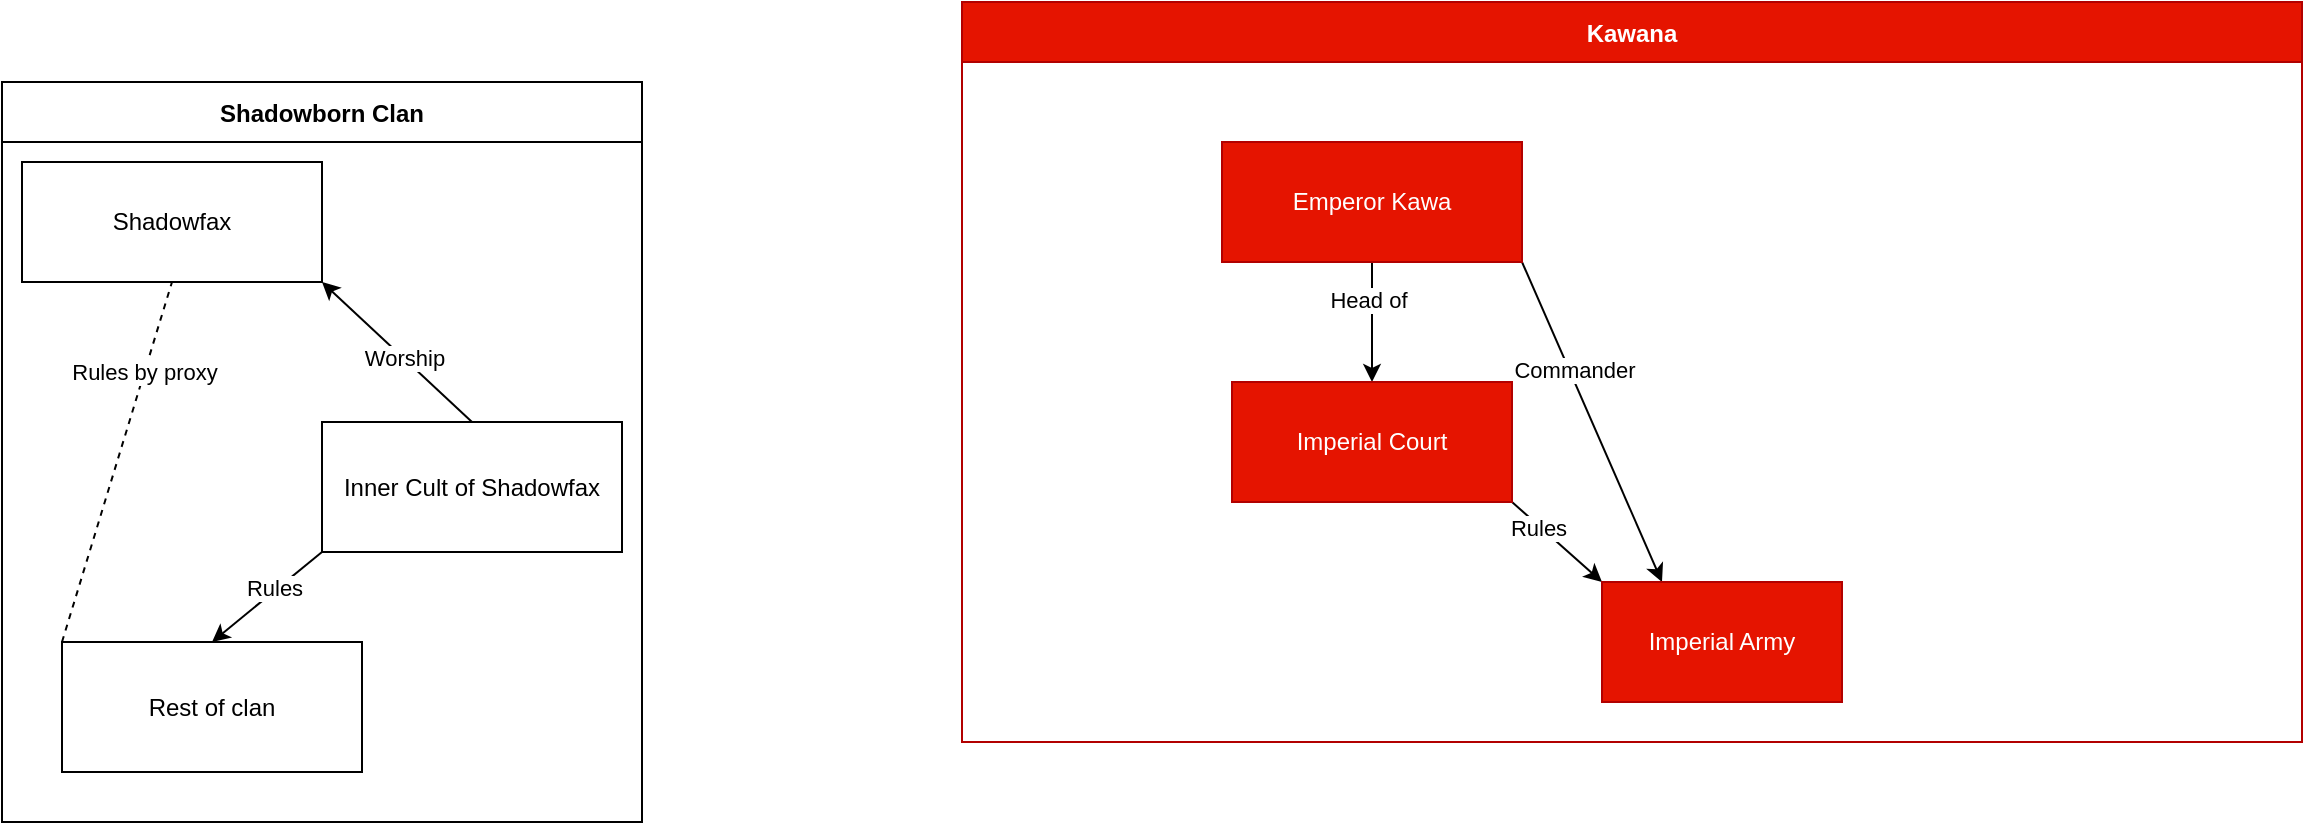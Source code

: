 <mxfile version="14.6.1" type="github">
  <diagram id="L2KV69UeRki9wGJh6bsO" name="Page-1">
    <mxGraphModel dx="2031" dy="2190" grid="1" gridSize="10" guides="1" tooltips="1" connect="1" arrows="1" fold="1" page="1" pageScale="1" pageWidth="850" pageHeight="1100" math="0" shadow="0">
      <root>
        <mxCell id="0" />
        <mxCell id="1" parent="0" />
        <mxCell id="I4JmA666LSuU2cgL28gJ-15" value="Shadowborn Clan" style="swimlane;startSize=30;" vertex="1" parent="1">
          <mxGeometry x="70" y="-30" width="320" height="370" as="geometry" />
        </mxCell>
        <mxCell id="I4JmA666LSuU2cgL28gJ-20" value="Shadowfax" style="whiteSpace=wrap;html=1;" vertex="1" parent="I4JmA666LSuU2cgL28gJ-15">
          <mxGeometry x="10" y="40" width="150" height="60" as="geometry" />
        </mxCell>
        <mxCell id="I4JmA666LSuU2cgL28gJ-29" value="" style="endArrow=classic;html=1;exitX=0.5;exitY=0;exitDx=0;exitDy=0;entryX=1;entryY=1;entryDx=0;entryDy=0;" edge="1" parent="I4JmA666LSuU2cgL28gJ-15" source="I4JmA666LSuU2cgL28gJ-16" target="I4JmA666LSuU2cgL28gJ-20">
          <mxGeometry relative="1" as="geometry">
            <mxPoint x="270" y="290" as="sourcePoint" />
            <mxPoint x="200" y="150" as="targetPoint" />
          </mxGeometry>
        </mxCell>
        <mxCell id="I4JmA666LSuU2cgL28gJ-31" value="Worship" style="edgeLabel;html=1;align=center;verticalAlign=middle;resizable=0;points=[];" vertex="1" connectable="0" parent="I4JmA666LSuU2cgL28gJ-29">
          <mxGeometry x="-0.077" relative="1" as="geometry">
            <mxPoint as="offset" />
          </mxGeometry>
        </mxCell>
        <mxCell id="I4JmA666LSuU2cgL28gJ-17" value="Rest of clan" style="rounded=0;whiteSpace=wrap;html=1;" vertex="1" parent="I4JmA666LSuU2cgL28gJ-15">
          <mxGeometry x="30" y="280" width="150" height="65" as="geometry" />
        </mxCell>
        <mxCell id="I4JmA666LSuU2cgL28gJ-32" style="rounded=0;orthogonalLoop=1;jettySize=auto;html=1;exitX=0;exitY=1;exitDx=0;exitDy=0;entryX=0.5;entryY=0;entryDx=0;entryDy=0;" edge="1" parent="I4JmA666LSuU2cgL28gJ-15" source="I4JmA666LSuU2cgL28gJ-16" target="I4JmA666LSuU2cgL28gJ-17">
          <mxGeometry relative="1" as="geometry" />
        </mxCell>
        <mxCell id="I4JmA666LSuU2cgL28gJ-33" value="Rules" style="edgeLabel;html=1;align=center;verticalAlign=middle;resizable=0;points=[];" vertex="1" connectable="0" parent="I4JmA666LSuU2cgL28gJ-32">
          <mxGeometry x="-0.15" y="-1" relative="1" as="geometry">
            <mxPoint as="offset" />
          </mxGeometry>
        </mxCell>
        <mxCell id="I4JmA666LSuU2cgL28gJ-16" value="Inner Cult of Shadowfax" style="whiteSpace=wrap;html=1;" vertex="1" parent="I4JmA666LSuU2cgL28gJ-15">
          <mxGeometry x="160" y="170" width="150" height="65" as="geometry" />
        </mxCell>
        <mxCell id="I4JmA666LSuU2cgL28gJ-34" value="" style="endArrow=none;dashed=1;html=1;exitX=0;exitY=0;exitDx=0;exitDy=0;entryX=0.5;entryY=1;entryDx=0;entryDy=0;" edge="1" parent="I4JmA666LSuU2cgL28gJ-15" source="I4JmA666LSuU2cgL28gJ-17" target="I4JmA666LSuU2cgL28gJ-20">
          <mxGeometry width="50" height="50" relative="1" as="geometry">
            <mxPoint x="140" y="240" as="sourcePoint" />
            <mxPoint x="190" y="190" as="targetPoint" />
          </mxGeometry>
        </mxCell>
        <mxCell id="I4JmA666LSuU2cgL28gJ-35" value="Rules by proxy" style="edgeLabel;html=1;align=center;verticalAlign=middle;resizable=0;points=[];" vertex="1" connectable="0" parent="I4JmA666LSuU2cgL28gJ-34">
          <mxGeometry x="0.502" y="1" relative="1" as="geometry">
            <mxPoint as="offset" />
          </mxGeometry>
        </mxCell>
        <mxCell id="I4JmA666LSuU2cgL28gJ-23" value="Kawana" style="swimlane;fillColor=#e51400;strokeColor=#B20000;fontColor=#ffffff;startSize=30;" vertex="1" parent="1">
          <mxGeometry x="550" y="-70" width="670" height="370" as="geometry" />
        </mxCell>
        <mxCell id="I4JmA666LSuU2cgL28gJ-36" style="edgeStyle=none;rounded=0;orthogonalLoop=1;jettySize=auto;html=1;exitX=0.5;exitY=1;exitDx=0;exitDy=0;entryX=0.5;entryY=0;entryDx=0;entryDy=0;" edge="1" parent="I4JmA666LSuU2cgL28gJ-23" source="I4JmA666LSuU2cgL28gJ-24" target="I4JmA666LSuU2cgL28gJ-25">
          <mxGeometry relative="1" as="geometry" />
        </mxCell>
        <mxCell id="I4JmA666LSuU2cgL28gJ-37" value="&lt;div&gt;Head of&lt;/div&gt;" style="edgeLabel;html=1;align=center;verticalAlign=middle;resizable=0;points=[];" vertex="1" connectable="0" parent="I4JmA666LSuU2cgL28gJ-36">
          <mxGeometry x="-0.367" y="-2" relative="1" as="geometry">
            <mxPoint as="offset" />
          </mxGeometry>
        </mxCell>
        <mxCell id="I4JmA666LSuU2cgL28gJ-41" style="edgeStyle=none;rounded=0;orthogonalLoop=1;jettySize=auto;html=1;exitX=1;exitY=1;exitDx=0;exitDy=0;entryX=0.25;entryY=0;entryDx=0;entryDy=0;" edge="1" parent="I4JmA666LSuU2cgL28gJ-23" source="I4JmA666LSuU2cgL28gJ-24" target="I4JmA666LSuU2cgL28gJ-38">
          <mxGeometry relative="1" as="geometry" />
        </mxCell>
        <mxCell id="I4JmA666LSuU2cgL28gJ-42" value="&lt;div&gt;Commander&lt;/div&gt;" style="edgeLabel;html=1;align=center;verticalAlign=middle;resizable=0;points=[];" vertex="1" connectable="0" parent="I4JmA666LSuU2cgL28gJ-41">
          <mxGeometry x="-0.323" y="2" relative="1" as="geometry">
            <mxPoint as="offset" />
          </mxGeometry>
        </mxCell>
        <mxCell id="I4JmA666LSuU2cgL28gJ-24" value="Emperor Kawa" style="rounded=0;whiteSpace=wrap;html=1;fillColor=#e51400;strokeColor=#B20000;fontColor=#ffffff;" vertex="1" parent="I4JmA666LSuU2cgL28gJ-23">
          <mxGeometry x="130" y="70" width="150" height="60" as="geometry" />
        </mxCell>
        <mxCell id="I4JmA666LSuU2cgL28gJ-39" style="edgeStyle=none;rounded=0;orthogonalLoop=1;jettySize=auto;html=1;exitX=1;exitY=1;exitDx=0;exitDy=0;entryX=0;entryY=0;entryDx=0;entryDy=0;" edge="1" parent="I4JmA666LSuU2cgL28gJ-23" source="I4JmA666LSuU2cgL28gJ-25" target="I4JmA666LSuU2cgL28gJ-38">
          <mxGeometry relative="1" as="geometry" />
        </mxCell>
        <mxCell id="I4JmA666LSuU2cgL28gJ-40" value="&lt;div&gt;Rules&lt;/div&gt;" style="edgeLabel;html=1;align=center;verticalAlign=middle;resizable=0;points=[];" vertex="1" connectable="0" parent="I4JmA666LSuU2cgL28gJ-39">
          <mxGeometry x="-0.423" y="-1" relative="1" as="geometry">
            <mxPoint as="offset" />
          </mxGeometry>
        </mxCell>
        <mxCell id="I4JmA666LSuU2cgL28gJ-25" value="Imperial Court" style="rounded=0;whiteSpace=wrap;html=1;fillColor=#e51400;strokeColor=#B20000;fontColor=#ffffff;" vertex="1" parent="I4JmA666LSuU2cgL28gJ-23">
          <mxGeometry x="135" y="190" width="140" height="60" as="geometry" />
        </mxCell>
        <mxCell id="I4JmA666LSuU2cgL28gJ-38" value="Imperial Army" style="rounded=0;whiteSpace=wrap;html=1;fillColor=#e51400;strokeColor=#B20000;fontColor=#ffffff;" vertex="1" parent="I4JmA666LSuU2cgL28gJ-23">
          <mxGeometry x="320" y="290" width="120" height="60" as="geometry" />
        </mxCell>
      </root>
    </mxGraphModel>
  </diagram>
</mxfile>

